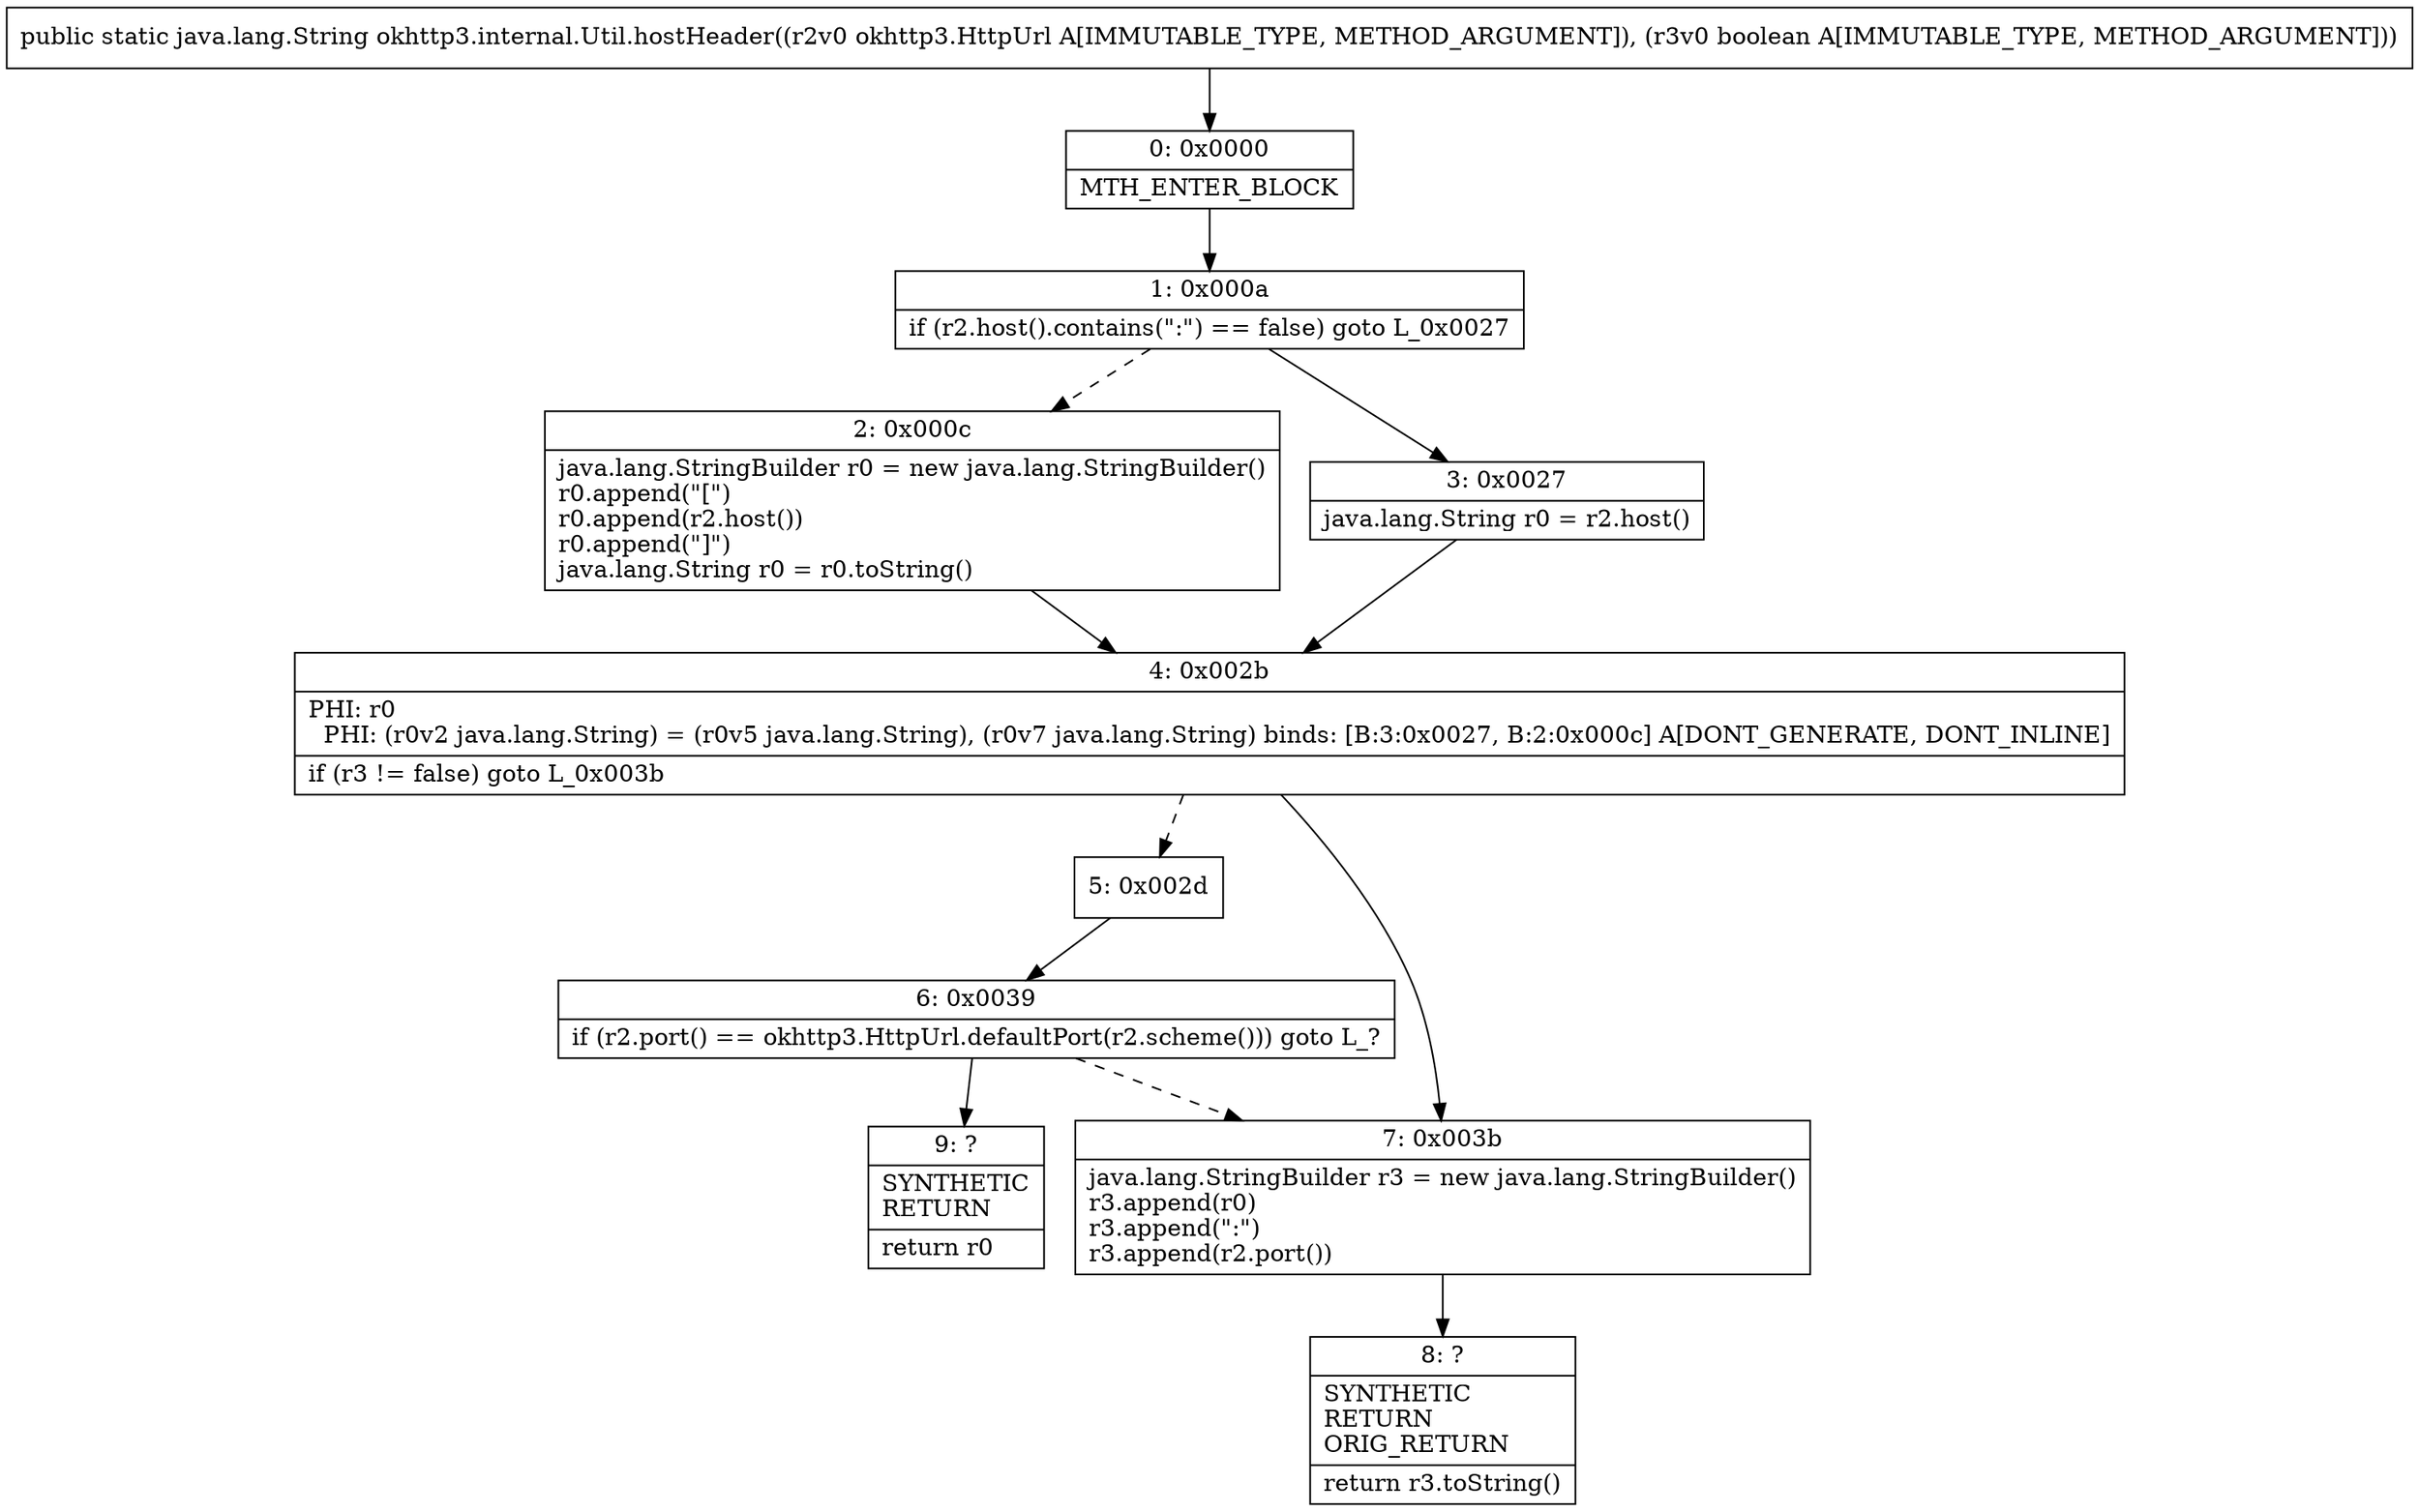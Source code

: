 digraph "CFG forokhttp3.internal.Util.hostHeader(Lokhttp3\/HttpUrl;Z)Ljava\/lang\/String;" {
Node_0 [shape=record,label="{0\:\ 0x0000|MTH_ENTER_BLOCK\l}"];
Node_1 [shape=record,label="{1\:\ 0x000a|if (r2.host().contains(\":\") == false) goto L_0x0027\l}"];
Node_2 [shape=record,label="{2\:\ 0x000c|java.lang.StringBuilder r0 = new java.lang.StringBuilder()\lr0.append(\"[\")\lr0.append(r2.host())\lr0.append(\"]\")\ljava.lang.String r0 = r0.toString()\l}"];
Node_3 [shape=record,label="{3\:\ 0x0027|java.lang.String r0 = r2.host()\l}"];
Node_4 [shape=record,label="{4\:\ 0x002b|PHI: r0 \l  PHI: (r0v2 java.lang.String) = (r0v5 java.lang.String), (r0v7 java.lang.String) binds: [B:3:0x0027, B:2:0x000c] A[DONT_GENERATE, DONT_INLINE]\l|if (r3 != false) goto L_0x003b\l}"];
Node_5 [shape=record,label="{5\:\ 0x002d}"];
Node_6 [shape=record,label="{6\:\ 0x0039|if (r2.port() == okhttp3.HttpUrl.defaultPort(r2.scheme())) goto L_?\l}"];
Node_7 [shape=record,label="{7\:\ 0x003b|java.lang.StringBuilder r3 = new java.lang.StringBuilder()\lr3.append(r0)\lr3.append(\":\")\lr3.append(r2.port())\l}"];
Node_8 [shape=record,label="{8\:\ ?|SYNTHETIC\lRETURN\lORIG_RETURN\l|return r3.toString()\l}"];
Node_9 [shape=record,label="{9\:\ ?|SYNTHETIC\lRETURN\l|return r0\l}"];
MethodNode[shape=record,label="{public static java.lang.String okhttp3.internal.Util.hostHeader((r2v0 okhttp3.HttpUrl A[IMMUTABLE_TYPE, METHOD_ARGUMENT]), (r3v0 boolean A[IMMUTABLE_TYPE, METHOD_ARGUMENT])) }"];
MethodNode -> Node_0;
Node_0 -> Node_1;
Node_1 -> Node_2[style=dashed];
Node_1 -> Node_3;
Node_2 -> Node_4;
Node_3 -> Node_4;
Node_4 -> Node_5[style=dashed];
Node_4 -> Node_7;
Node_5 -> Node_6;
Node_6 -> Node_7[style=dashed];
Node_6 -> Node_9;
Node_7 -> Node_8;
}

